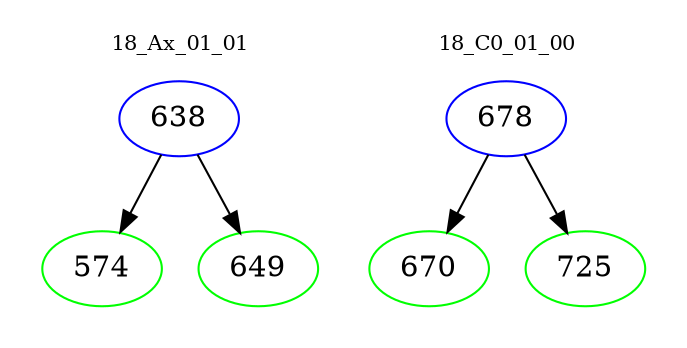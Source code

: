 digraph{
subgraph cluster_0 {
color = white
label = "18_Ax_01_01";
fontsize=10;
T0_638 [label="638", color="blue"]
T0_638 -> T0_574 [color="black"]
T0_574 [label="574", color="green"]
T0_638 -> T0_649 [color="black"]
T0_649 [label="649", color="green"]
}
subgraph cluster_1 {
color = white
label = "18_C0_01_00";
fontsize=10;
T1_678 [label="678", color="blue"]
T1_678 -> T1_670 [color="black"]
T1_670 [label="670", color="green"]
T1_678 -> T1_725 [color="black"]
T1_725 [label="725", color="green"]
}
}
